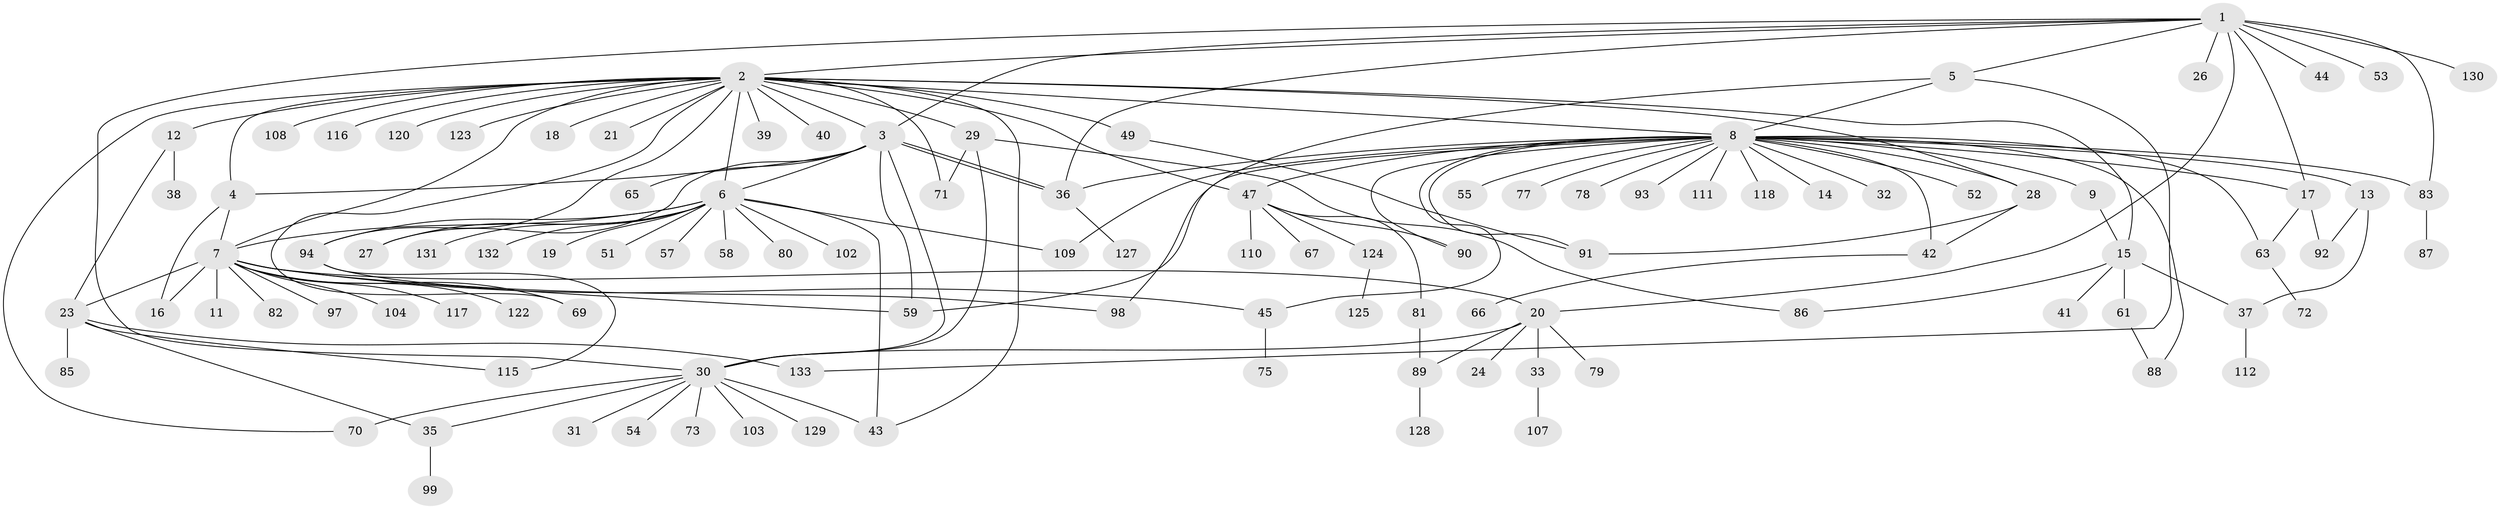 // Generated by graph-tools (version 1.1) at 2025/23/03/03/25 07:23:50]
// undirected, 107 vertices, 151 edges
graph export_dot {
graph [start="1"]
  node [color=gray90,style=filled];
  1 [super="+25"];
  2 [super="+10"];
  3 [super="+50"];
  4;
  5;
  6 [super="+34"];
  7 [super="+106"];
  8 [super="+101"];
  9;
  11;
  12 [super="+22"];
  13 [super="+62"];
  14;
  15 [super="+64"];
  16;
  17 [super="+76"];
  18;
  19;
  20 [super="+95"];
  21;
  23 [super="+48"];
  24;
  26;
  27;
  28 [super="+96"];
  29 [super="+114"];
  30 [super="+60"];
  31;
  32;
  33 [super="+113"];
  35 [super="+46"];
  36 [super="+100"];
  37;
  38;
  39;
  40;
  41;
  42;
  43 [super="+56"];
  44;
  45 [super="+126"];
  47 [super="+68"];
  49;
  51;
  52;
  53;
  54;
  55;
  57;
  58;
  59;
  61;
  63 [super="+74"];
  65;
  66;
  67;
  69;
  70;
  71 [super="+84"];
  72;
  73;
  75;
  77;
  78;
  79;
  80;
  81;
  82;
  83;
  85;
  86;
  87;
  88;
  89 [super="+105"];
  90;
  91;
  92 [super="+121"];
  93;
  94;
  97;
  98;
  99;
  102;
  103;
  104 [super="+119"];
  107;
  108;
  109;
  110;
  111;
  112;
  115;
  116;
  117;
  118;
  120;
  122;
  123;
  124;
  125;
  127;
  128;
  129;
  130;
  131;
  132;
  133;
  1 -- 2;
  1 -- 5;
  1 -- 17;
  1 -- 36;
  1 -- 44;
  1 -- 130;
  1 -- 3;
  1 -- 20;
  1 -- 83;
  1 -- 53;
  1 -- 26;
  1 -- 30;
  2 -- 3;
  2 -- 4;
  2 -- 6 [weight=2];
  2 -- 7;
  2 -- 8;
  2 -- 12;
  2 -- 18;
  2 -- 21;
  2 -- 28;
  2 -- 29;
  2 -- 40;
  2 -- 47;
  2 -- 49;
  2 -- 70;
  2 -- 71 [weight=3];
  2 -- 94;
  2 -- 116;
  2 -- 120;
  2 -- 123;
  2 -- 69;
  2 -- 39;
  2 -- 108;
  2 -- 15;
  2 -- 43;
  3 -- 4;
  3 -- 27;
  3 -- 30;
  3 -- 36 [weight=2];
  3 -- 36;
  3 -- 65;
  3 -- 6;
  3 -- 59;
  4 -- 7;
  4 -- 16;
  5 -- 8;
  5 -- 98;
  5 -- 133;
  6 -- 19;
  6 -- 27;
  6 -- 51;
  6 -- 57;
  6 -- 94;
  6 -- 109;
  6 -- 131;
  6 -- 80;
  6 -- 132;
  6 -- 7;
  6 -- 102;
  6 -- 58;
  6 -- 43;
  7 -- 11;
  7 -- 16;
  7 -- 20 [weight=2];
  7 -- 59;
  7 -- 69;
  7 -- 82;
  7 -- 97;
  7 -- 104;
  7 -- 117;
  7 -- 122;
  7 -- 23;
  7 -- 45;
  8 -- 9;
  8 -- 13;
  8 -- 14;
  8 -- 17;
  8 -- 28;
  8 -- 32;
  8 -- 36;
  8 -- 42;
  8 -- 45;
  8 -- 52;
  8 -- 55;
  8 -- 59;
  8 -- 77;
  8 -- 78;
  8 -- 83;
  8 -- 88;
  8 -- 90;
  8 -- 91;
  8 -- 93;
  8 -- 109;
  8 -- 111;
  8 -- 118;
  8 -- 47;
  8 -- 63;
  9 -- 15;
  12 -- 23;
  12 -- 38;
  13 -- 37;
  13 -- 92;
  15 -- 37;
  15 -- 41;
  15 -- 61;
  15 -- 86;
  17 -- 63;
  17 -- 92;
  20 -- 24;
  20 -- 30;
  20 -- 33;
  20 -- 79;
  20 -- 89;
  23 -- 85;
  23 -- 115;
  23 -- 133;
  23 -- 35;
  28 -- 42;
  28 -- 91;
  29 -- 86;
  29 -- 30;
  29 -- 71;
  30 -- 31;
  30 -- 35;
  30 -- 43;
  30 -- 54;
  30 -- 70;
  30 -- 73;
  30 -- 103;
  30 -- 129;
  33 -- 107;
  35 -- 99;
  36 -- 127;
  37 -- 112;
  42 -- 66;
  45 -- 75;
  47 -- 67;
  47 -- 110;
  47 -- 124;
  47 -- 81;
  47 -- 90;
  49 -- 91;
  61 -- 88;
  63 -- 72;
  81 -- 89;
  83 -- 87;
  89 -- 128;
  94 -- 98;
  94 -- 115;
  124 -- 125;
}
